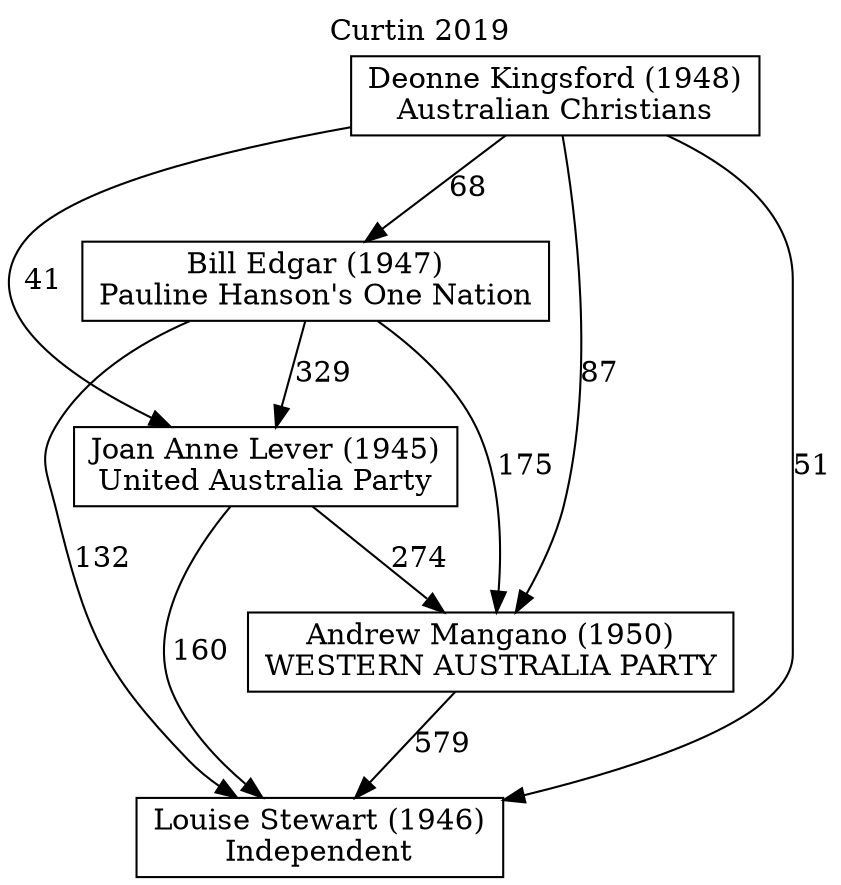 // House preference flow
digraph "Louise Stewart (1946)_Curtin_2019" {
	graph [label="Curtin 2019" labelloc=t mclimit=10]
	node [shape=box]
	"Louise Stewart (1946)" [label="Louise Stewart (1946)
Independent"]
	"Andrew Mangano (1950)" [label="Andrew Mangano (1950)
WESTERN AUSTRALIA PARTY"]
	"Joan Anne Lever (1945)" [label="Joan Anne Lever (1945)
United Australia Party"]
	"Bill Edgar (1947)" [label="Bill Edgar (1947)
Pauline Hanson's One Nation"]
	"Deonne Kingsford (1948)" [label="Deonne Kingsford (1948)
Australian Christians"]
	"Andrew Mangano (1950)" -> "Louise Stewart (1946)" [label=579]
	"Joan Anne Lever (1945)" -> "Andrew Mangano (1950)" [label=274]
	"Bill Edgar (1947)" -> "Joan Anne Lever (1945)" [label=329]
	"Deonne Kingsford (1948)" -> "Bill Edgar (1947)" [label=68]
	"Joan Anne Lever (1945)" -> "Louise Stewart (1946)" [label=160]
	"Bill Edgar (1947)" -> "Louise Stewart (1946)" [label=132]
	"Deonne Kingsford (1948)" -> "Louise Stewart (1946)" [label=51]
	"Deonne Kingsford (1948)" -> "Joan Anne Lever (1945)" [label=41]
	"Bill Edgar (1947)" -> "Andrew Mangano (1950)" [label=175]
	"Deonne Kingsford (1948)" -> "Andrew Mangano (1950)" [label=87]
}

